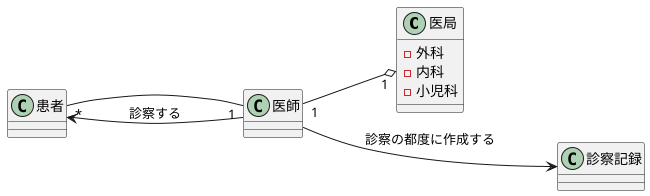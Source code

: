 @startuml 3-2
left to right direction
class 医局{
    - 外科
    - 内科
    - 小児科
}
class 患者{
}
class 医師{
}
class 診察記録 {

}
医師-->患者:診察する
医師 "1" --o "1" 医局
医師 "1" --up- "*" 患者
医師 ---> 診察記録:診察の都度に作成する
@enduml